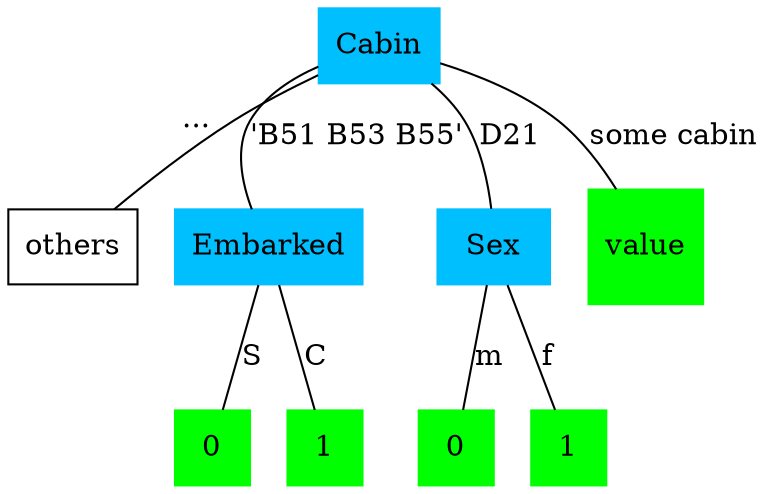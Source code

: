 graph myGraph{
    others[shape = rect]
    node [shape = rect, style = filled, color = deepskyblue]
    Cabin;
    node[label = Embarked];
    emb;
    node [label = Sex];
    Sex;
    node [shape = square, style = filled, color = green]
    value[label = value];
    node [label = 0];
    0;s;
    node [label = 1];
    1;c;
    
    Cabin -- value[label = "some cabin"];
    Cabin -- Sex[label = "D21 "];
    Sex -- 1[label = f];
    Sex -- 0[label = m];
    Cabin -- others[xlabel = "..."]
    Cabin -- emb[label = "'B51 B53 B55'"];
    emb -- c[label = C];
    emb -- s[label = S];

}